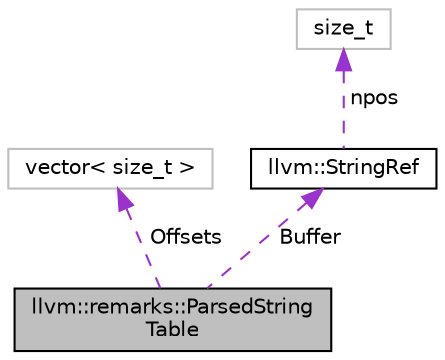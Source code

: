 digraph "llvm::remarks::ParsedStringTable"
{
 // LATEX_PDF_SIZE
  bgcolor="transparent";
  edge [fontname="Helvetica",fontsize="10",labelfontname="Helvetica",labelfontsize="10"];
  node [fontname="Helvetica",fontsize="10",shape=record];
  Node1 [label="llvm::remarks::ParsedString\lTable",height=0.2,width=0.4,color="black", fillcolor="grey75", style="filled", fontcolor="black",tooltip="In-memory representation of the string table parsed from a buffer (e.g."];
  Node2 -> Node1 [dir="back",color="darkorchid3",fontsize="10",style="dashed",label=" Offsets" ,fontname="Helvetica"];
  Node2 [label="vector\< size_t \>",height=0.2,width=0.4,color="grey75",tooltip=" "];
  Node3 -> Node1 [dir="back",color="darkorchid3",fontsize="10",style="dashed",label=" Buffer" ,fontname="Helvetica"];
  Node3 [label="llvm::StringRef",height=0.2,width=0.4,color="black",URL="$classllvm_1_1StringRef.html",tooltip="StringRef - Represent a constant reference to a string, i.e."];
  Node4 -> Node3 [dir="back",color="darkorchid3",fontsize="10",style="dashed",label=" npos" ,fontname="Helvetica"];
  Node4 [label="size_t",height=0.2,width=0.4,color="grey75",tooltip=" "];
}
